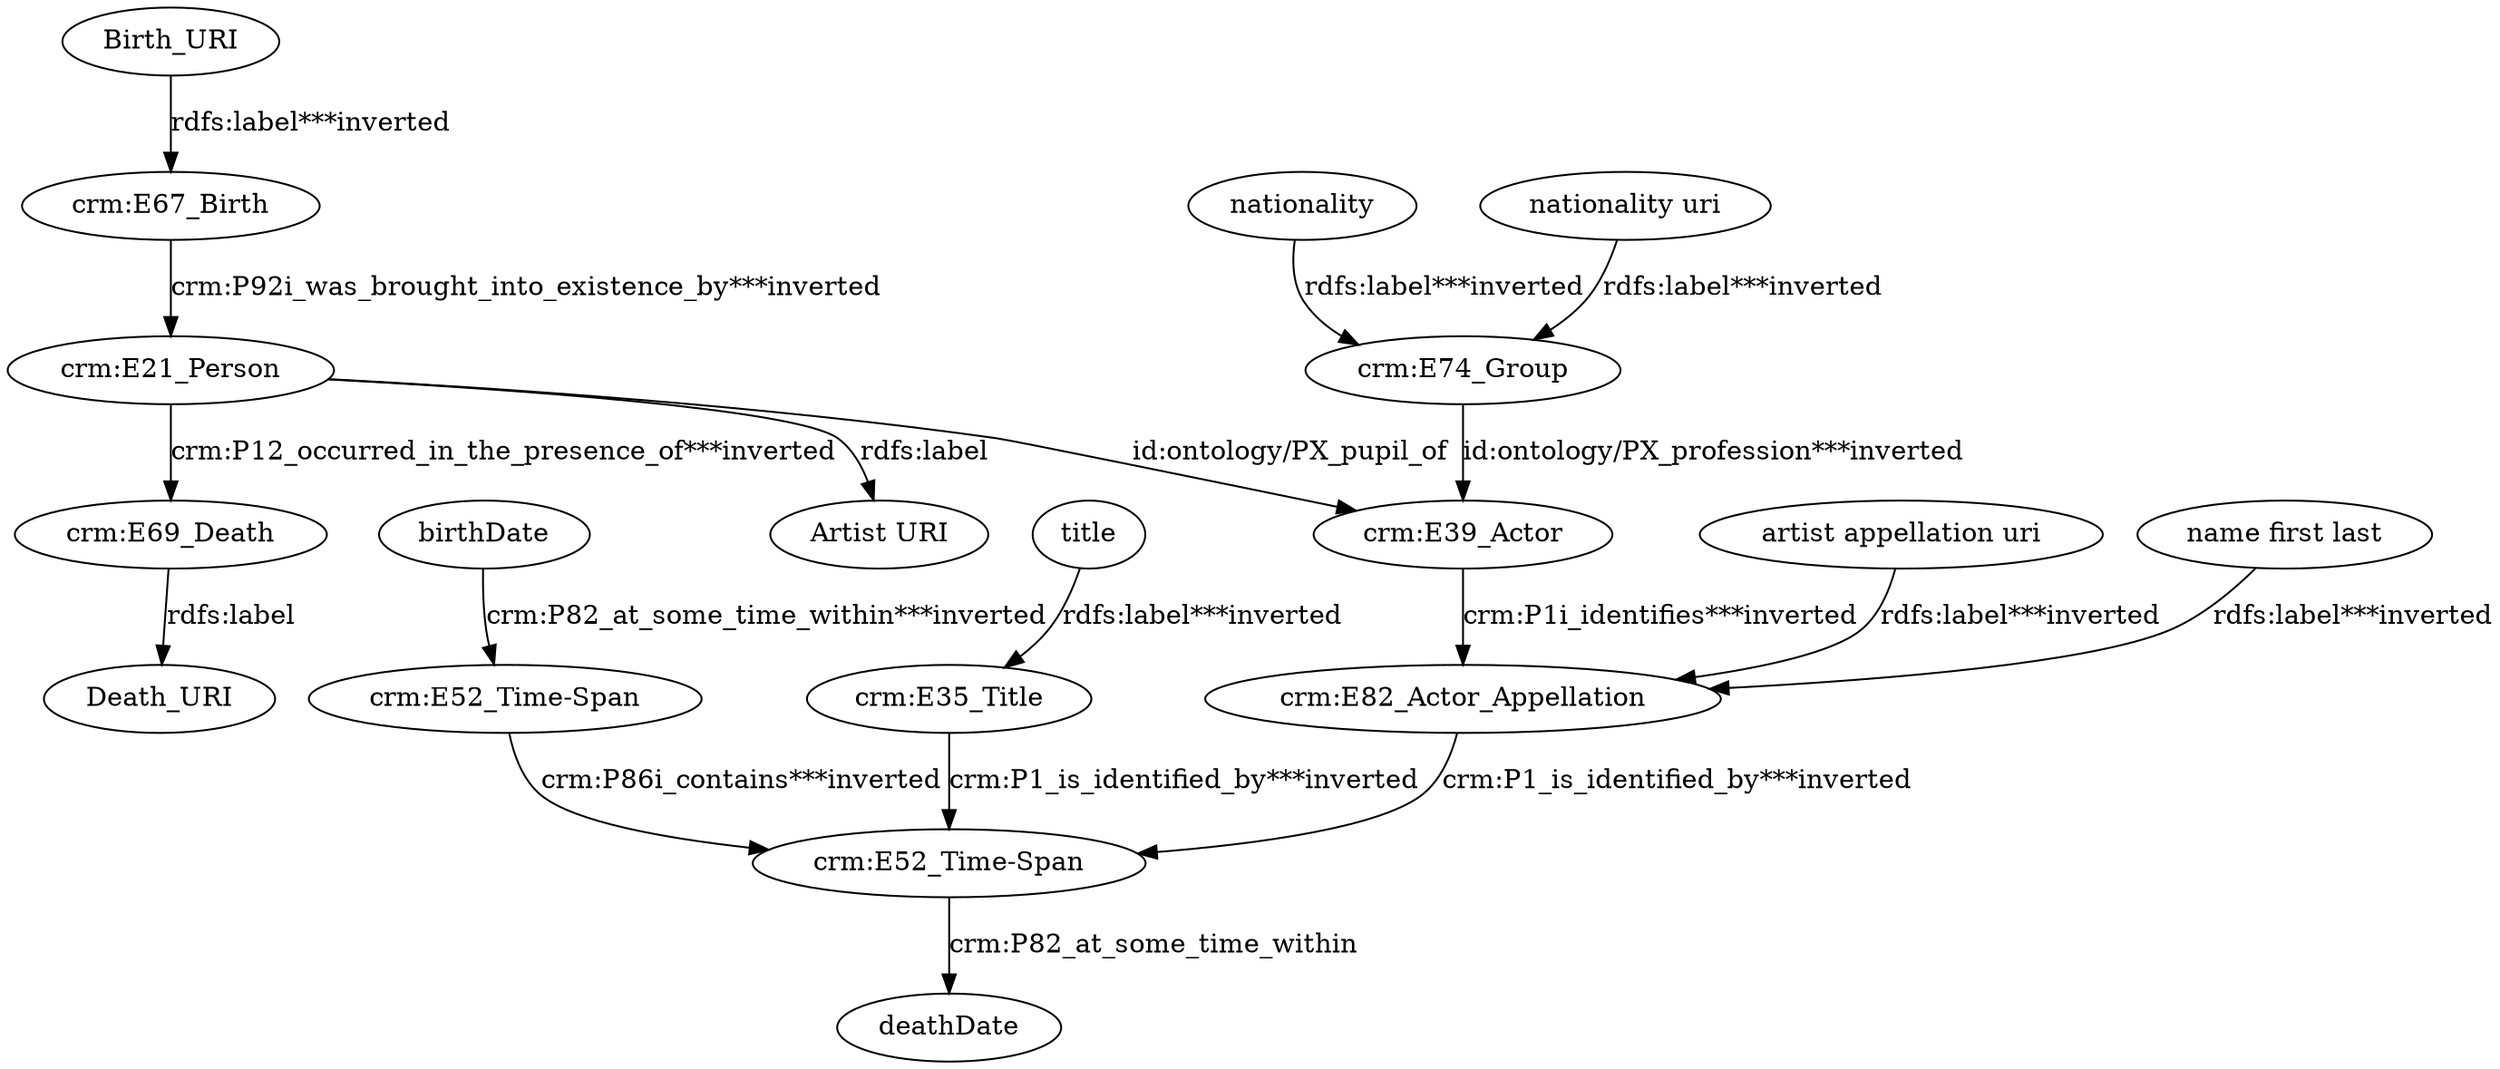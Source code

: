 digraph {
  Birth_URI [type=attribute_name,label=Birth_URI]
  "crm:E67_Birth1" [type=class_uri,label="crm:E67_Birth"]
  "artist appellation uri" [type=attribute_name,label="artist appellation uri"]
  "crm:E82_Actor_Appellation1" [type=class_uri,label="crm:E82_Actor_Appellation"]
  birthDate [type=attribute_name,label=birthDate]
  "crm:E52_Time-Span1" [type=class_uri,label="crm:E52_Time-Span"]
  "crm:E21_Person1" [type=class_uri,label="crm:E21_Person"]
  "Artist URI" [type=attribute_name,label="Artist URI"]
  "crm:E39_Actor" [type=class_uri,label="crm:E39_Actor"]
  "crm:E69_Death1" [type=class_uri,label="crm:E69_Death"]
  "crm:E35_Title1" [type=class_uri,label="crm:E35_Title"]
  "crm:E52_Time-Span2" [type=class_uri,label="crm:E52_Time-Span"]
  deathDate [type=attribute_name,label=deathDate]
  Death_URI [type=attribute_name,label=Death_URI]
  "crm:E74_Group1" [type=class_uri,label="crm:E74_Group"]
  "name first last" [type=attribute_name,label="name first last"]
  "nationality uri" [type=attribute_name,label="nationality uri"]
  nationality [type=attribute_name,label=nationality]
  title [type=attribute_name,label=title]
  Birth_URI -> "crm:E67_Birth1" [type=st_property_uri,label="rdfs:label***inverted",weight=1]
  "artist appellation uri" -> "crm:E82_Actor_Appellation1" [type=st_property_uri,label="rdfs:label***inverted",weight=1]
  birthDate -> "crm:E52_Time-Span1" [type=st_property_uri,label="crm:P82_at_some_time_within***inverted",weight=1]
  "crm:E21_Person1" -> "Artist URI" [label="rdfs:label",type=st_property_uri]
  "crm:E21_Person1" -> "crm:E39_Actor" [label="id:ontology/PX_pupil_of",type=direct_property_uri,weight=1]
  "crm:E21_Person1" -> "crm:E69_Death1" [type=inherited,label="crm:P12_occurred_in_the_presence_of***inverted",weight=4]
  "crm:E35_Title1" -> "crm:E52_Time-Span2" [type=inherited,label="crm:P1_is_identified_by***inverted",weight=4]
  "crm:E39_Actor" -> "crm:E82_Actor_Appellation1" [type=inherited,label="crm:P1i_identifies***inverted",weight=4]
  "crm:E52_Time-Span1" -> "crm:E52_Time-Span2" [type=direct_property_uri,label="crm:P86i_contains***inverted",weight=1]
  "crm:E52_Time-Span2" -> deathDate [label="crm:P82_at_some_time_within",type=st_property_uri]
  "crm:E67_Birth1" -> "crm:E21_Person1" [type=inherited,label="crm:P92i_was_brought_into_existence_by***inverted",weight=4]
  "crm:E69_Death1" -> Death_URI [label="rdfs:label",type=st_property_uri]
  "crm:E74_Group1" -> "crm:E39_Actor" [type=direct_property_uri,label="id:ontology/PX_profession***inverted",weight=1]
  "crm:E82_Actor_Appellation1" -> "crm:E52_Time-Span2" [type=inherited,label="crm:P1_is_identified_by***inverted",weight=4]
  "name first last" -> "crm:E82_Actor_Appellation1" [type=st_property_uri,label="rdfs:label***inverted",weight=1]
  "nationality uri" -> "crm:E74_Group1" [type=st_property_uri,label="rdfs:label***inverted",weight=1]
  nationality -> "crm:E74_Group1" [type=st_property_uri,label="rdfs:label***inverted",weight=1]
  title -> "crm:E35_Title1" [type=st_property_uri,label="rdfs:label***inverted",weight=1]
}
